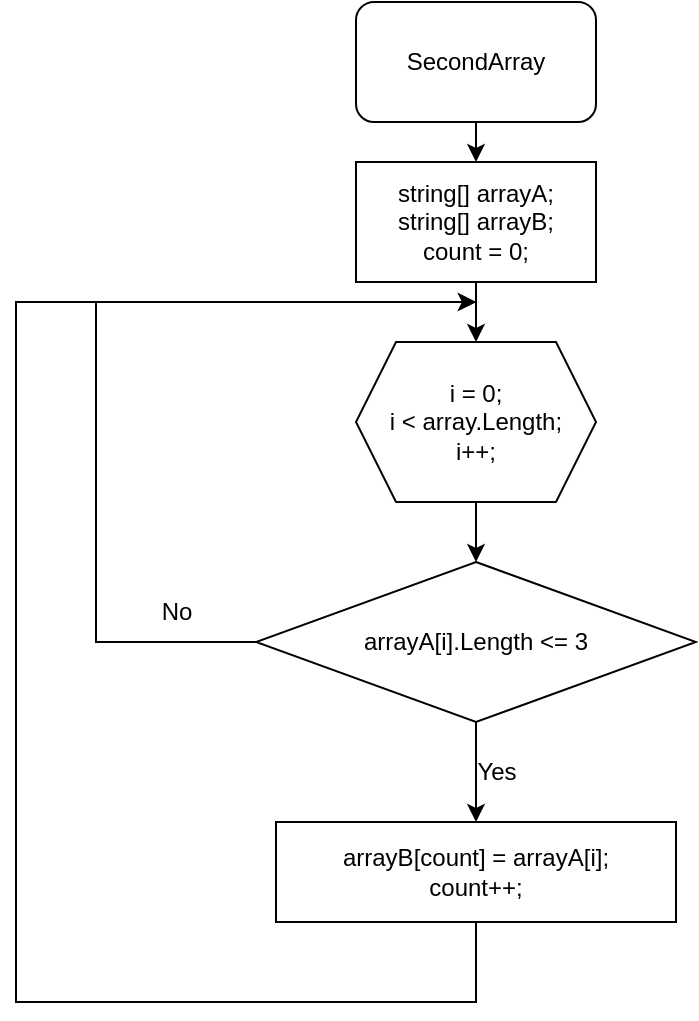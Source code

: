<mxfile version="20.2.0" type="device"><diagram id="Ai2oJjnwyE3-b7gyjBa2" name="Страница 1"><mxGraphModel dx="673" dy="736" grid="1" gridSize="10" guides="1" tooltips="1" connect="1" arrows="1" fold="1" page="1" pageScale="1" pageWidth="827" pageHeight="1169" math="0" shadow="0"><root><mxCell id="0"/><mxCell id="1" parent="0"/><mxCell id="4ulSJBd9ilUyt1w2amUE-4" style="edgeStyle=orthogonalEdgeStyle;rounded=0;orthogonalLoop=1;jettySize=auto;html=1;exitX=0.5;exitY=1;exitDx=0;exitDy=0;entryX=0.5;entryY=0;entryDx=0;entryDy=0;" edge="1" parent="1" source="4ulSJBd9ilUyt1w2amUE-1" target="4ulSJBd9ilUyt1w2amUE-3"><mxGeometry relative="1" as="geometry"/></mxCell><mxCell id="4ulSJBd9ilUyt1w2amUE-1" value="SecondArray" style="rounded=1;whiteSpace=wrap;html=1;" vertex="1" parent="1"><mxGeometry x="240" y="40" width="120" height="60" as="geometry"/></mxCell><mxCell id="4ulSJBd9ilUyt1w2amUE-2" style="edgeStyle=orthogonalEdgeStyle;rounded=0;orthogonalLoop=1;jettySize=auto;html=1;exitX=0.5;exitY=1;exitDx=0;exitDy=0;" edge="1" parent="1" source="4ulSJBd9ilUyt1w2amUE-1" target="4ulSJBd9ilUyt1w2amUE-1"><mxGeometry relative="1" as="geometry"/></mxCell><mxCell id="4ulSJBd9ilUyt1w2amUE-6" value="" style="edgeStyle=orthogonalEdgeStyle;rounded=0;orthogonalLoop=1;jettySize=auto;html=1;" edge="1" parent="1" source="4ulSJBd9ilUyt1w2amUE-3" target="4ulSJBd9ilUyt1w2amUE-5"><mxGeometry relative="1" as="geometry"/></mxCell><mxCell id="4ulSJBd9ilUyt1w2amUE-3" value="string[] arrayA;&lt;br&gt;string[] arrayB;&lt;br&gt;count = 0;" style="rounded=0;whiteSpace=wrap;html=1;" vertex="1" parent="1"><mxGeometry x="240" y="120" width="120" height="60" as="geometry"/></mxCell><mxCell id="4ulSJBd9ilUyt1w2amUE-11" value="" style="edgeStyle=orthogonalEdgeStyle;rounded=0;orthogonalLoop=1;jettySize=auto;html=1;" edge="1" parent="1" source="4ulSJBd9ilUyt1w2amUE-5" target="4ulSJBd9ilUyt1w2amUE-7"><mxGeometry relative="1" as="geometry"/></mxCell><mxCell id="4ulSJBd9ilUyt1w2amUE-5" value="i = 0;&lt;br&gt;i &amp;lt; array.Length;&lt;br&gt;i++;" style="shape=hexagon;perimeter=hexagonPerimeter2;whiteSpace=wrap;html=1;fixedSize=1;" vertex="1" parent="1"><mxGeometry x="240" y="210" width="120" height="80" as="geometry"/></mxCell><mxCell id="4ulSJBd9ilUyt1w2amUE-22" style="edgeStyle=orthogonalEdgeStyle;rounded=0;orthogonalLoop=1;jettySize=auto;html=1;entryX=0.5;entryY=0;entryDx=0;entryDy=0;" edge="1" parent="1" source="4ulSJBd9ilUyt1w2amUE-7" target="4ulSJBd9ilUyt1w2amUE-9"><mxGeometry relative="1" as="geometry"/></mxCell><mxCell id="4ulSJBd9ilUyt1w2amUE-28" style="edgeStyle=orthogonalEdgeStyle;rounded=0;orthogonalLoop=1;jettySize=auto;html=1;" edge="1" parent="1" source="4ulSJBd9ilUyt1w2amUE-7"><mxGeometry relative="1" as="geometry"><mxPoint x="300" y="190" as="targetPoint"/><Array as="points"><mxPoint x="110" y="360"/><mxPoint x="110" y="190"/></Array></mxGeometry></mxCell><mxCell id="4ulSJBd9ilUyt1w2amUE-7" value="arrayA[i].Length &amp;lt;= 3" style="rhombus;whiteSpace=wrap;html=1;" vertex="1" parent="1"><mxGeometry x="190" y="320" width="220" height="80" as="geometry"/></mxCell><mxCell id="4ulSJBd9ilUyt1w2amUE-27" style="edgeStyle=orthogonalEdgeStyle;rounded=0;orthogonalLoop=1;jettySize=auto;html=1;" edge="1" parent="1" source="4ulSJBd9ilUyt1w2amUE-9"><mxGeometry relative="1" as="geometry"><mxPoint x="300" y="190" as="targetPoint"/><Array as="points"><mxPoint x="300" y="540"/><mxPoint x="70" y="540"/><mxPoint x="70" y="190"/></Array></mxGeometry></mxCell><mxCell id="4ulSJBd9ilUyt1w2amUE-9" value="arrayB[count] = arrayA[i];&lt;br&gt;count++;" style="whiteSpace=wrap;html=1;" vertex="1" parent="1"><mxGeometry x="200" y="450" width="200" height="50" as="geometry"/></mxCell><mxCell id="4ulSJBd9ilUyt1w2amUE-23" value="Yes" style="text;html=1;align=center;verticalAlign=middle;resizable=0;points=[];autosize=1;strokeColor=none;fillColor=none;" vertex="1" parent="1"><mxGeometry x="290" y="410" width="40" height="30" as="geometry"/></mxCell><mxCell id="4ulSJBd9ilUyt1w2amUE-26" value="No" style="text;html=1;align=center;verticalAlign=middle;resizable=0;points=[];autosize=1;strokeColor=none;fillColor=none;" vertex="1" parent="1"><mxGeometry x="130" y="330" width="40" height="30" as="geometry"/></mxCell></root></mxGraphModel></diagram></mxfile>